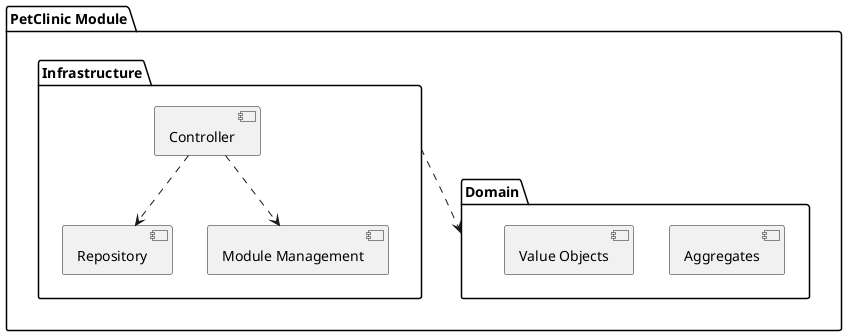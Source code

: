 @startuml
'https://plantuml.com/component-diagram
top to bottom direction

package "PetClinic Module" {

  package "Infrastructure" {
     [Controller]
     [Repository]
     [Module Management]
  }

  package "Domain" {
     [Aggregates]
     [Value Objects]
  }

  [Controller] ..> [Repository]
  "Infrastructure" ..> "Domain"
  [Controller] ..> [Module Management]
}

@enduml
